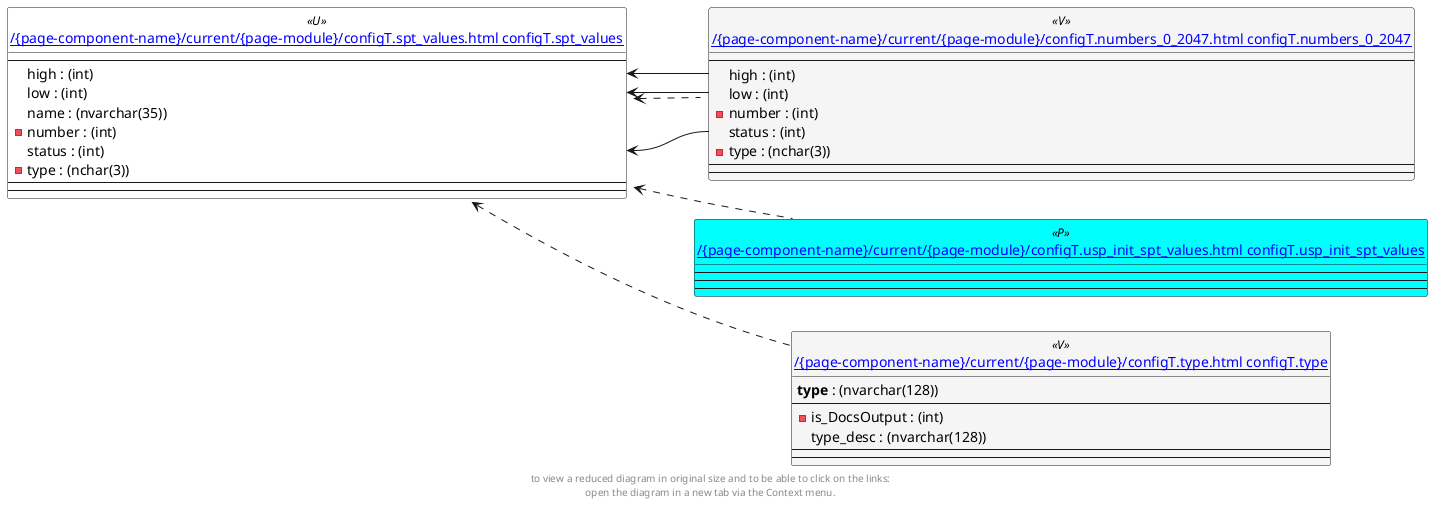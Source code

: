 @startuml
left to right direction
'top to bottom direction
hide circle
'avoide "." issues:
set namespaceSeparator none


skinparam class {
  BackgroundColor White
  BackgroundColor<<FN>> Yellow
  BackgroundColor<<FS>> Yellow
  BackgroundColor<<FT>> LightGray
  BackgroundColor<<IF>> Yellow
  BackgroundColor<<IS>> Yellow
  BackgroundColor<<P>> Aqua
  BackgroundColor<<PC>> Aqua
  BackgroundColor<<SN>> Yellow
  BackgroundColor<<SO>> SlateBlue
  BackgroundColor<<TF>> LightGray
  BackgroundColor<<TR>> Tomato
  BackgroundColor<<U>> White
  BackgroundColor<<V>> WhiteSmoke
  BackgroundColor<<X>> Aqua
}


entity "[[{site-url}/{page-component-name}/current/{page-module}/configT.numbers_0_2047.html configT.numbers_0_2047]]" as configT.numbers_0_2047 << V >> {
  --
  high : (int)
  low : (int)
  - number : (int)
  status : (int)
  - type : (nchar(3))
  --
  --
}

entity "[[{site-url}/{page-component-name}/current/{page-module}/configT.spt_values.html configT.spt_values]]" as configT.spt_values << U >> {
  --
  high : (int)
  low : (int)
  name : (nvarchar(35))
  - number : (int)
  status : (int)
  - type : (nchar(3))
  --
  --
}

entity "[[{site-url}/{page-component-name}/current/{page-module}/configT.type.html configT.type]]" as configT.type << V >> {
  **type** : (nvarchar(128))
  --
  - is_DocsOutput : (int)
  type_desc : (nvarchar(128))
  --
  --
}

entity "[[{site-url}/{page-component-name}/current/{page-module}/configT.usp_init_spt_values.html configT.usp_init_spt_values]]" as configT.usp_init_spt_values << P >> {
  --
  --
  --
}

configT.spt_values <.. configT.type
configT.spt_values <.. configT.usp_init_spt_values
configT.spt_values <.. configT.numbers_0_2047
configT.spt_values::high <-- configT.numbers_0_2047::high
configT.spt_values::low <-- configT.numbers_0_2047::low
configT.spt_values::status <-- configT.numbers_0_2047::status
footer
to view a reduced diagram in original size and to be able to click on the links:
open the diagram in a new tab via the Context menu.
end footer

@enduml

